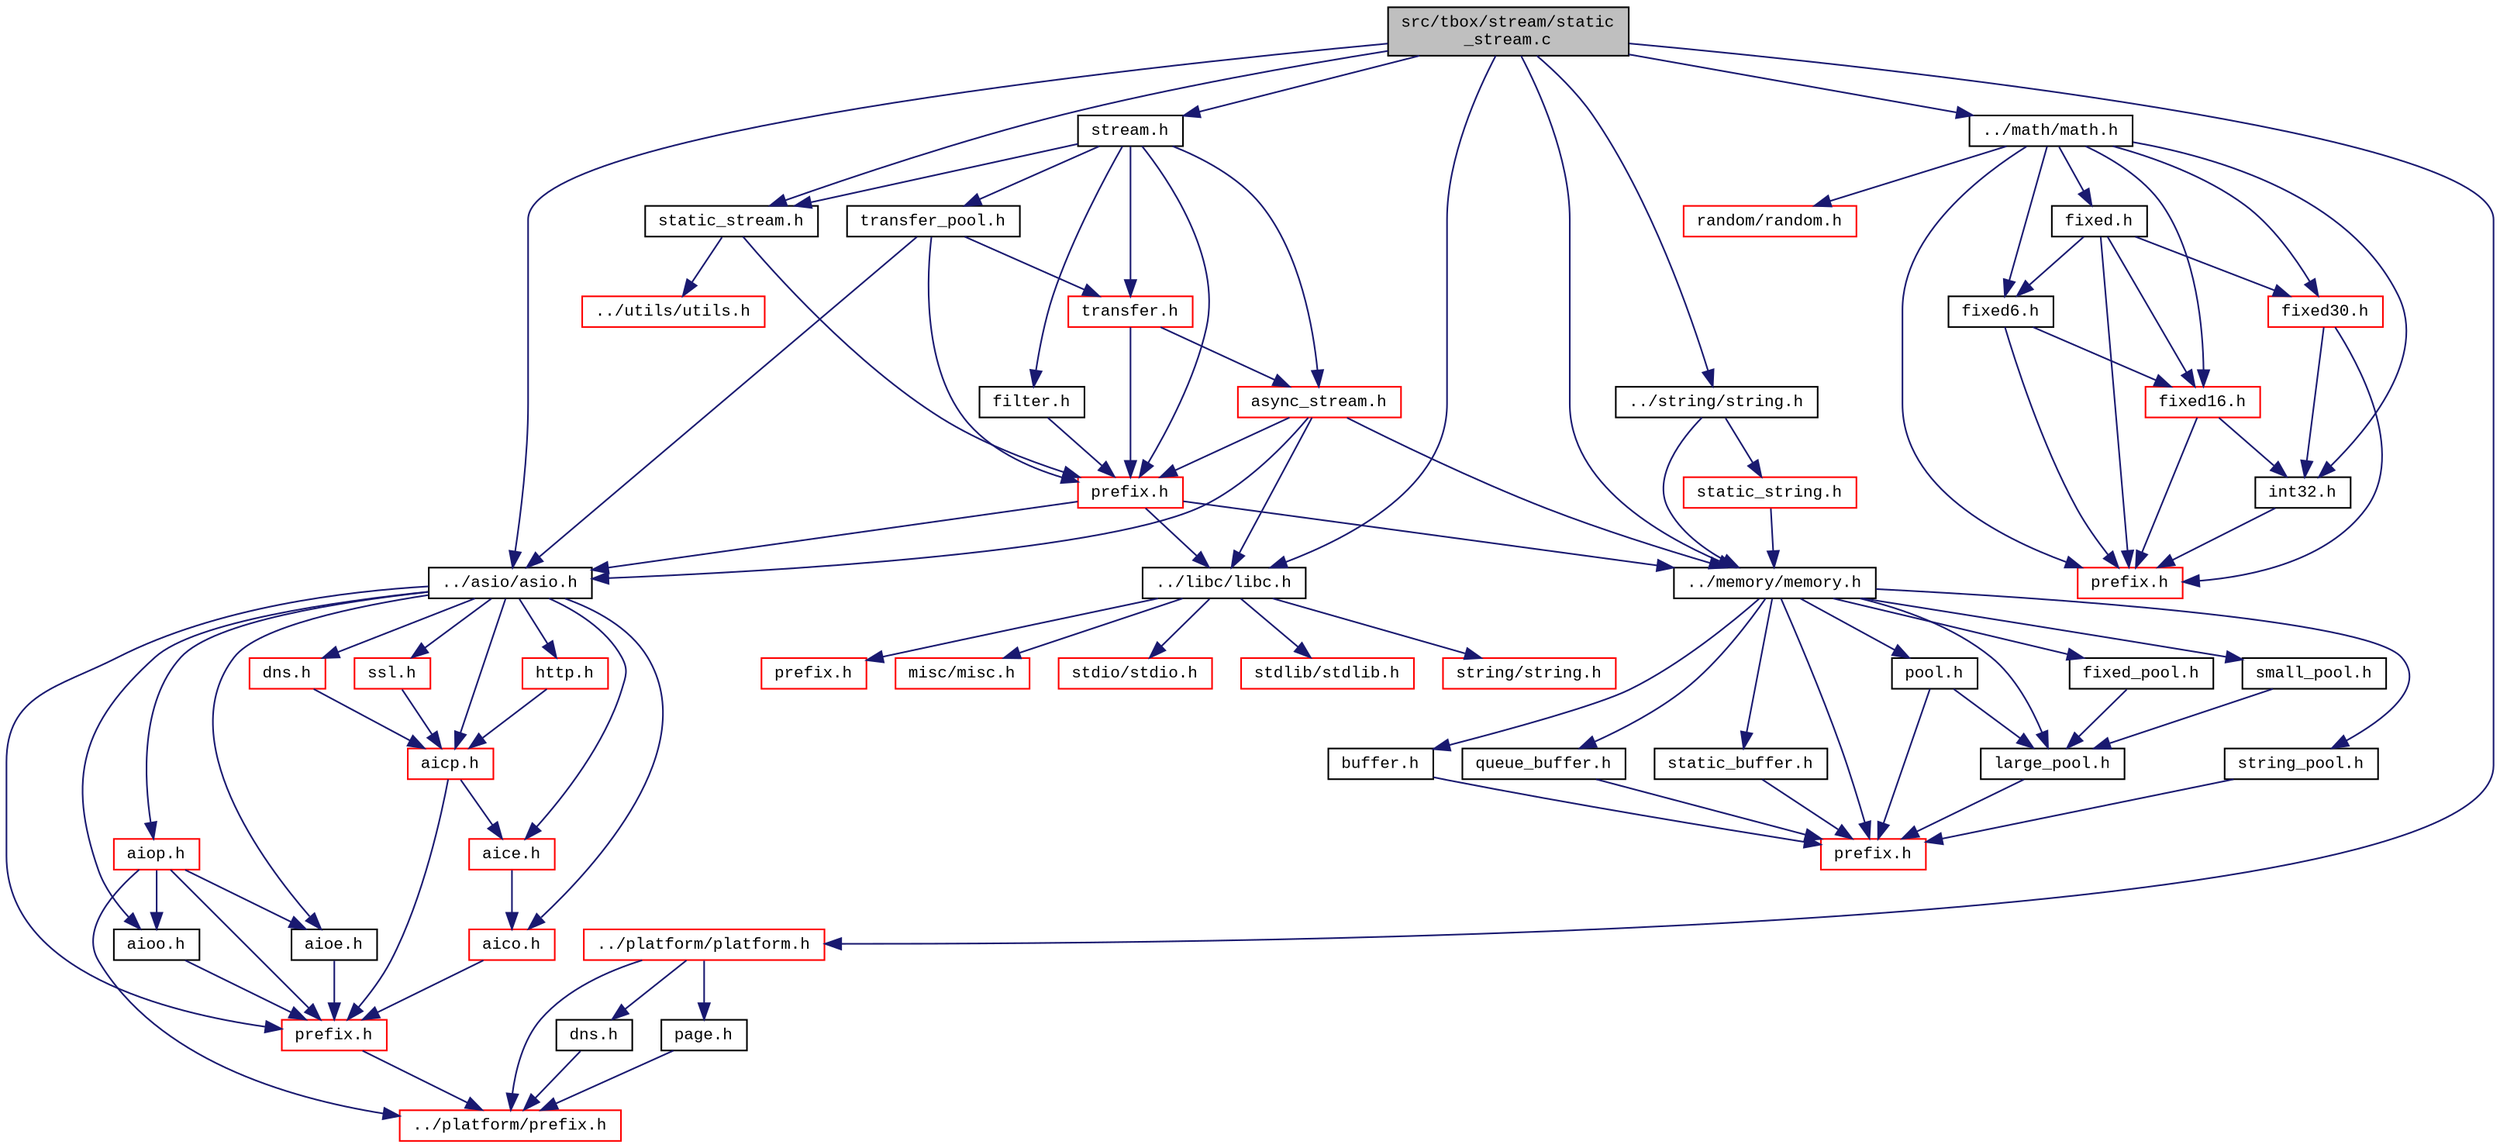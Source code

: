 digraph "src/tbox/stream/static_stream.c"
{
  edge [fontname="CourierNew",fontsize="10",labelfontname="CourierNew",labelfontsize="10"];
  node [fontname="CourierNew",fontsize="10",shape=record];
  Node1 [label="src/tbox/stream/static\l_stream.c",height=0.2,width=0.4,color="black", fillcolor="grey75", style="filled" fontcolor="black"];
  Node1 -> Node2 [color="midnightblue",fontsize="10",style="solid",fontname="CourierNew"];
  Node2 [label="static_stream.h",height=0.2,width=0.4,color="black", fillcolor="white", style="filled",URL="$d4/deb/static__stream_8h.html"];
  Node2 -> Node3 [color="midnightblue",fontsize="10",style="solid",fontname="CourierNew"];
  Node3 [label="prefix.h",height=0.2,width=0.4,color="red", fillcolor="white", style="filled",URL="$d2/dd0/stream_2prefix_8h_source.html"];
  Node3 -> Node4 [color="midnightblue",fontsize="10",style="solid",fontname="CourierNew"];
  Node4 [label="../libc/libc.h",height=0.2,width=0.4,color="black", fillcolor="white", style="filled",URL="$db/dc8/libc_8h.html"];
  Node4 -> Node5 [color="midnightblue",fontsize="10",style="solid",fontname="CourierNew"];
  Node5 [label="prefix.h",height=0.2,width=0.4,color="red", fillcolor="white", style="filled",URL="$d4/df0/libc_2prefix_8h_source.html"];
  Node4 -> Node6 [color="midnightblue",fontsize="10",style="solid",fontname="CourierNew"];
  Node6 [label="misc/misc.h",height=0.2,width=0.4,color="red", fillcolor="white", style="filled",URL="$d4/d08/misc_8h.html"];
  Node4 -> Node7 [color="midnightblue",fontsize="10",style="solid",fontname="CourierNew"];
  Node7 [label="stdio/stdio.h",height=0.2,width=0.4,color="red", fillcolor="white", style="filled",URL="$d6/dd1/stdio_8h.html"];
  Node4 -> Node8 [color="midnightblue",fontsize="10",style="solid",fontname="CourierNew"];
  Node8 [label="stdlib/stdlib.h",height=0.2,width=0.4,color="red", fillcolor="white", style="filled",URL="$dc/d9c/stdlib_8h.html"];
  Node4 -> Node9 [color="midnightblue",fontsize="10",style="solid",fontname="CourierNew"];
  Node9 [label="string/string.h",height=0.2,width=0.4,color="red", fillcolor="white", style="filled",URL="$da/d52/libc_2string_2string_8h_source.html"];
  Node3 -> Node10 [color="midnightblue",fontsize="10",style="solid",fontname="CourierNew"];
  Node10 [label="../asio/asio.h",height=0.2,width=0.4,color="black", fillcolor="white", style="filled",URL="$d4/d68/asio_8h.html"];
  Node10 -> Node11 [color="midnightblue",fontsize="10",style="solid",fontname="CourierNew"];
  Node11 [label="prefix.h",height=0.2,width=0.4,color="red", fillcolor="white", style="filled",URL="$db/d56/asio_2prefix_8h_source.html"];
  Node11 -> Node12 [color="midnightblue",fontsize="10",style="solid",fontname="CourierNew"];
  Node12 [label="../platform/prefix.h",height=0.2,width=0.4,color="red", fillcolor="white", style="filled",URL="$db/dfa/platform_2prefix_8h_source.html"];
  Node10 -> Node13 [color="midnightblue",fontsize="10",style="solid",fontname="CourierNew"];
  Node13 [label="aioo.h",height=0.2,width=0.4,color="black", fillcolor="white", style="filled",URL="$d6/d9b/aioo_8h.html"];
  Node13 -> Node11 [color="midnightblue",fontsize="10",style="solid",fontname="CourierNew"];
  Node10 -> Node14 [color="midnightblue",fontsize="10",style="solid",fontname="CourierNew"];
  Node14 [label="aioe.h",height=0.2,width=0.4,color="black", fillcolor="white", style="filled",URL="$d5/d10/aioe_8h.html"];
  Node14 -> Node11 [color="midnightblue",fontsize="10",style="solid",fontname="CourierNew"];
  Node10 -> Node15 [color="midnightblue",fontsize="10",style="solid",fontname="CourierNew"];
  Node15 [label="aiop.h",height=0.2,width=0.4,color="red", fillcolor="white", style="filled",URL="$db/d08/aiop_8h.html"];
  Node15 -> Node11 [color="midnightblue",fontsize="10",style="solid",fontname="CourierNew"];
  Node15 -> Node13 [color="midnightblue",fontsize="10",style="solid",fontname="CourierNew"];
  Node15 -> Node14 [color="midnightblue",fontsize="10",style="solid",fontname="CourierNew"];
  Node15 -> Node12 [color="midnightblue",fontsize="10",style="solid",fontname="CourierNew"];
  Node10 -> Node16 [color="midnightblue",fontsize="10",style="solid",fontname="CourierNew"];
  Node16 [label="aico.h",height=0.2,width=0.4,color="red", fillcolor="white", style="filled",URL="$d5/d9a/aico_8h.html"];
  Node16 -> Node11 [color="midnightblue",fontsize="10",style="solid",fontname="CourierNew"];
  Node10 -> Node17 [color="midnightblue",fontsize="10",style="solid",fontname="CourierNew"];
  Node17 [label="aice.h",height=0.2,width=0.4,color="red", fillcolor="white", style="filled",URL="$da/d59/aice_8h.html"];
  Node17 -> Node16 [color="midnightblue",fontsize="10",style="solid",fontname="CourierNew"];
  Node10 -> Node18 [color="midnightblue",fontsize="10",style="solid",fontname="CourierNew"];
  Node18 [label="aicp.h",height=0.2,width=0.4,color="red", fillcolor="white", style="filled",URL="$dd/dd5/aicp_8h.html"];
  Node18 -> Node11 [color="midnightblue",fontsize="10",style="solid",fontname="CourierNew"];
  Node18 -> Node17 [color="midnightblue",fontsize="10",style="solid",fontname="CourierNew"];
  Node10 -> Node19 [color="midnightblue",fontsize="10",style="solid",fontname="CourierNew"];
  Node19 [label="http.h",height=0.2,width=0.4,color="red", fillcolor="white", style="filled",URL="$da/dac/asio_2http_8h_source.html"];
  Node19 -> Node18 [color="midnightblue",fontsize="10",style="solid",fontname="CourierNew"];
  Node10 -> Node20 [color="midnightblue",fontsize="10",style="solid",fontname="CourierNew"];
  Node20 [label="dns.h",height=0.2,width=0.4,color="red", fillcolor="white", style="filled",URL="$d8/d1e/asio_2dns_8h_source.html"];
  Node20 -> Node18 [color="midnightblue",fontsize="10",style="solid",fontname="CourierNew"];
  Node10 -> Node21 [color="midnightblue",fontsize="10",style="solid",fontname="CourierNew"];
  Node21 [label="ssl.h",height=0.2,width=0.4,color="red", fillcolor="white", style="filled",URL="$d9/d1a/asio_2ssl_8h_source.html"];
  Node21 -> Node18 [color="midnightblue",fontsize="10",style="solid",fontname="CourierNew"];
  Node3 -> Node22 [color="midnightblue",fontsize="10",style="solid",fontname="CourierNew"];
  Node22 [label="../memory/memory.h",height=0.2,width=0.4,color="black", fillcolor="white", style="filled",URL="$dd/d7b/memory_2memory_8h_source.html"];
  Node22 -> Node23 [color="midnightblue",fontsize="10",style="solid",fontname="CourierNew"];
  Node23 [label="prefix.h",height=0.2,width=0.4,color="red", fillcolor="white", style="filled",URL="$d0/dad/memory_2prefix_8h_source.html"];
  Node22 -> Node24 [color="midnightblue",fontsize="10",style="solid",fontname="CourierNew"];
  Node24 [label="pool.h",height=0.2,width=0.4,color="black", fillcolor="white", style="filled",URL="$db/db7/pool_8h.html"];
  Node24 -> Node23 [color="midnightblue",fontsize="10",style="solid",fontname="CourierNew"];
  Node24 -> Node25 [color="midnightblue",fontsize="10",style="solid",fontname="CourierNew"];
  Node25 [label="large_pool.h",height=0.2,width=0.4,color="black", fillcolor="white", style="filled",URL="$db/d2d/large__pool_8h.html"];
  Node25 -> Node23 [color="midnightblue",fontsize="10",style="solid",fontname="CourierNew"];
  Node22 -> Node26 [color="midnightblue",fontsize="10",style="solid",fontname="CourierNew"];
  Node26 [label="fixed_pool.h",height=0.2,width=0.4,color="black", fillcolor="white", style="filled",URL="$dd/dd0/fixed__pool_8h.html"];
  Node26 -> Node25 [color="midnightblue",fontsize="10",style="solid",fontname="CourierNew"];
  Node22 -> Node25 [color="midnightblue",fontsize="10",style="solid",fontname="CourierNew"];
  Node22 -> Node27 [color="midnightblue",fontsize="10",style="solid",fontname="CourierNew"];
  Node27 [label="small_pool.h",height=0.2,width=0.4,color="black", fillcolor="white", style="filled",URL="$d1/d34/small__pool_8h.html"];
  Node27 -> Node25 [color="midnightblue",fontsize="10",style="solid",fontname="CourierNew"];
  Node22 -> Node28 [color="midnightblue",fontsize="10",style="solid",fontname="CourierNew"];
  Node28 [label="string_pool.h",height=0.2,width=0.4,color="black", fillcolor="white", style="filled",URL="$db/d9d/string__pool_8h.html"];
  Node28 -> Node23 [color="midnightblue",fontsize="10",style="solid",fontname="CourierNew"];
  Node22 -> Node29 [color="midnightblue",fontsize="10",style="solid",fontname="CourierNew"];
  Node29 [label="buffer.h",height=0.2,width=0.4,color="black", fillcolor="white", style="filled",URL="$d5/d08/buffer_8h.html"];
  Node29 -> Node23 [color="midnightblue",fontsize="10",style="solid",fontname="CourierNew"];
  Node22 -> Node30 [color="midnightblue",fontsize="10",style="solid",fontname="CourierNew"];
  Node30 [label="queue_buffer.h",height=0.2,width=0.4,color="black", fillcolor="white", style="filled",URL="$d8/d9d/queue__buffer_8h.html"];
  Node30 -> Node23 [color="midnightblue",fontsize="10",style="solid",fontname="CourierNew"];
  Node22 -> Node31 [color="midnightblue",fontsize="10",style="solid",fontname="CourierNew"];
  Node31 [label="static_buffer.h",height=0.2,width=0.4,color="black", fillcolor="white", style="filled",URL="$d4/d2b/static__buffer_8h.html"];
  Node31 -> Node23 [color="midnightblue",fontsize="10",style="solid",fontname="CourierNew"];
  Node2 -> Node32 [color="midnightblue",fontsize="10",style="solid",fontname="CourierNew"];
  Node32 [label="../utils/utils.h",height=0.2,width=0.4,color="red", fillcolor="white", style="filled",URL="$de/d2f/utils_2utils_8h_source.html"];
  Node1 -> Node33 [color="midnightblue",fontsize="10",style="solid",fontname="CourierNew"];
  Node33 [label="stream.h",height=0.2,width=0.4,color="black", fillcolor="white", style="filled",URL="$d8/d95/stream_8h.html"];
  Node33 -> Node3 [color="midnightblue",fontsize="10",style="solid",fontname="CourierNew"];
  Node33 -> Node34 [color="midnightblue",fontsize="10",style="solid",fontname="CourierNew"];
  Node34 [label="async_stream.h",height=0.2,width=0.4,color="red", fillcolor="white", style="filled",URL="$d0/d4d/async__stream_8h.html"];
  Node34 -> Node3 [color="midnightblue",fontsize="10",style="solid",fontname="CourierNew"];
  Node34 -> Node10 [color="midnightblue",fontsize="10",style="solid",fontname="CourierNew"];
  Node34 -> Node4 [color="midnightblue",fontsize="10",style="solid",fontname="CourierNew"];
  Node34 -> Node22 [color="midnightblue",fontsize="10",style="solid",fontname="CourierNew"];
  Node33 -> Node2 [color="midnightblue",fontsize="10",style="solid",fontname="CourierNew"];
  Node33 -> Node35 [color="midnightblue",fontsize="10",style="solid",fontname="CourierNew"];
  Node35 [label="transfer.h",height=0.2,width=0.4,color="red", fillcolor="white", style="filled",URL="$d3/dc8/transfer_8h.html"];
  Node35 -> Node3 [color="midnightblue",fontsize="10",style="solid",fontname="CourierNew"];
  Node35 -> Node34 [color="midnightblue",fontsize="10",style="solid",fontname="CourierNew"];
  Node33 -> Node36 [color="midnightblue",fontsize="10",style="solid",fontname="CourierNew"];
  Node36 [label="transfer_pool.h",height=0.2,width=0.4,color="black", fillcolor="white", style="filled",URL="$d0/dc6/transfer__pool_8h.html"];
  Node36 -> Node3 [color="midnightblue",fontsize="10",style="solid",fontname="CourierNew"];
  Node36 -> Node35 [color="midnightblue",fontsize="10",style="solid",fontname="CourierNew"];
  Node36 -> Node10 [color="midnightblue",fontsize="10",style="solid",fontname="CourierNew"];
  Node33 -> Node37 [color="midnightblue",fontsize="10",style="solid",fontname="CourierNew"];
  Node37 [label="filter.h",height=0.2,width=0.4,color="black", fillcolor="white", style="filled",URL="$dd/de7/filter_8h.html"];
  Node37 -> Node3 [color="midnightblue",fontsize="10",style="solid",fontname="CourierNew"];
  Node1 -> Node10 [color="midnightblue",fontsize="10",style="solid",fontname="CourierNew"];
  Node1 -> Node4 [color="midnightblue",fontsize="10",style="solid",fontname="CourierNew"];
  Node1 -> Node38 [color="midnightblue",fontsize="10",style="solid",fontname="CourierNew"];
  Node38 [label="../math/math.h",height=0.2,width=0.4,color="black", fillcolor="white", style="filled",URL="$d9/d8c/math_2math_8h_source.html"];
  Node38 -> Node39 [color="midnightblue",fontsize="10",style="solid",fontname="CourierNew"];
  Node39 [label="prefix.h",height=0.2,width=0.4,color="red", fillcolor="white", style="filled",URL="$d5/d8d/math_2prefix_8h_source.html"];
  Node38 -> Node40 [color="midnightblue",fontsize="10",style="solid",fontname="CourierNew"];
  Node40 [label="int32.h",height=0.2,width=0.4,color="black", fillcolor="white", style="filled",URL="$d9/d74/int32_8h.html"];
  Node40 -> Node39 [color="midnightblue",fontsize="10",style="solid",fontname="CourierNew"];
  Node38 -> Node41 [color="midnightblue",fontsize="10",style="solid",fontname="CourierNew"];
  Node41 [label="fixed6.h",height=0.2,width=0.4,color="black", fillcolor="white", style="filled",URL="$da/df6/fixed6_8h.html"];
  Node41 -> Node39 [color="midnightblue",fontsize="10",style="solid",fontname="CourierNew"];
  Node41 -> Node42 [color="midnightblue",fontsize="10",style="solid",fontname="CourierNew"];
  Node42 [label="fixed16.h",height=0.2,width=0.4,color="red", fillcolor="white", style="filled",URL="$d1/d1f/fixed16_8h.html"];
  Node42 -> Node39 [color="midnightblue",fontsize="10",style="solid",fontname="CourierNew"];
  Node42 -> Node40 [color="midnightblue",fontsize="10",style="solid",fontname="CourierNew"];
  Node38 -> Node42 [color="midnightblue",fontsize="10",style="solid",fontname="CourierNew"];
  Node38 -> Node43 [color="midnightblue",fontsize="10",style="solid",fontname="CourierNew"];
  Node43 [label="fixed30.h",height=0.2,width=0.4,color="red", fillcolor="white", style="filled",URL="$d0/de2/fixed30_8h.html"];
  Node43 -> Node39 [color="midnightblue",fontsize="10",style="solid",fontname="CourierNew"];
  Node43 -> Node40 [color="midnightblue",fontsize="10",style="solid",fontname="CourierNew"];
  Node38 -> Node44 [color="midnightblue",fontsize="10",style="solid",fontname="CourierNew"];
  Node44 [label="fixed.h",height=0.2,width=0.4,color="black", fillcolor="white", style="filled",URL="$dd/d58/fixed_8h.html"];
  Node44 -> Node39 [color="midnightblue",fontsize="10",style="solid",fontname="CourierNew"];
  Node44 -> Node41 [color="midnightblue",fontsize="10",style="solid",fontname="CourierNew"];
  Node44 -> Node42 [color="midnightblue",fontsize="10",style="solid",fontname="CourierNew"];
  Node44 -> Node43 [color="midnightblue",fontsize="10",style="solid",fontname="CourierNew"];
  Node38 -> Node45 [color="midnightblue",fontsize="10",style="solid",fontname="CourierNew"];
  Node45 [label="random/random.h",height=0.2,width=0.4,color="red", fillcolor="white", style="filled",URL="$d1/d79/random_8h.html"];
  Node1 -> Node22 [color="midnightblue",fontsize="10",style="solid",fontname="CourierNew"];
  Node1 -> Node46 [color="midnightblue",fontsize="10",style="solid",fontname="CourierNew"];
  Node46 [label="../string/string.h",height=0.2,width=0.4,color="black", fillcolor="white", style="filled",URL="$d8/d2b/string_2string_8h_source.html"];
  Node46 -> Node47 [color="midnightblue",fontsize="10",style="solid",fontname="CourierNew"];
  Node47 [label="static_string.h",height=0.2,width=0.4,color="red", fillcolor="white", style="filled",URL="$df/dcf/static__string_8h.html"];
  Node47 -> Node22 [color="midnightblue",fontsize="10",style="solid",fontname="CourierNew"];
  Node46 -> Node22 [color="midnightblue",fontsize="10",style="solid",fontname="CourierNew"];
  Node1 -> Node48 [color="midnightblue",fontsize="10",style="solid",fontname="CourierNew"];
  Node48 [label="../platform/platform.h",height=0.2,width=0.4,color="red", fillcolor="white", style="filled",URL="$de/d03/platform_8h.html"];
  Node48 -> Node12 [color="midnightblue",fontsize="10",style="solid",fontname="CourierNew"];
  Node48 -> Node49 [color="midnightblue",fontsize="10",style="solid",fontname="CourierNew"];
  Node49 [label="dns.h",height=0.2,width=0.4,color="black", fillcolor="white", style="filled",URL="$d9/d31/platform_2dns_8h_source.html"];
  Node49 -> Node12 [color="midnightblue",fontsize="10",style="solid",fontname="CourierNew"];
  Node48 -> Node50 [color="midnightblue",fontsize="10",style="solid",fontname="CourierNew"];
  Node50 [label="page.h",height=0.2,width=0.4,color="black", fillcolor="white", style="filled",URL="$de/dad/page_8h.html"];
  Node50 -> Node12 [color="midnightblue",fontsize="10",style="solid",fontname="CourierNew"];
}
